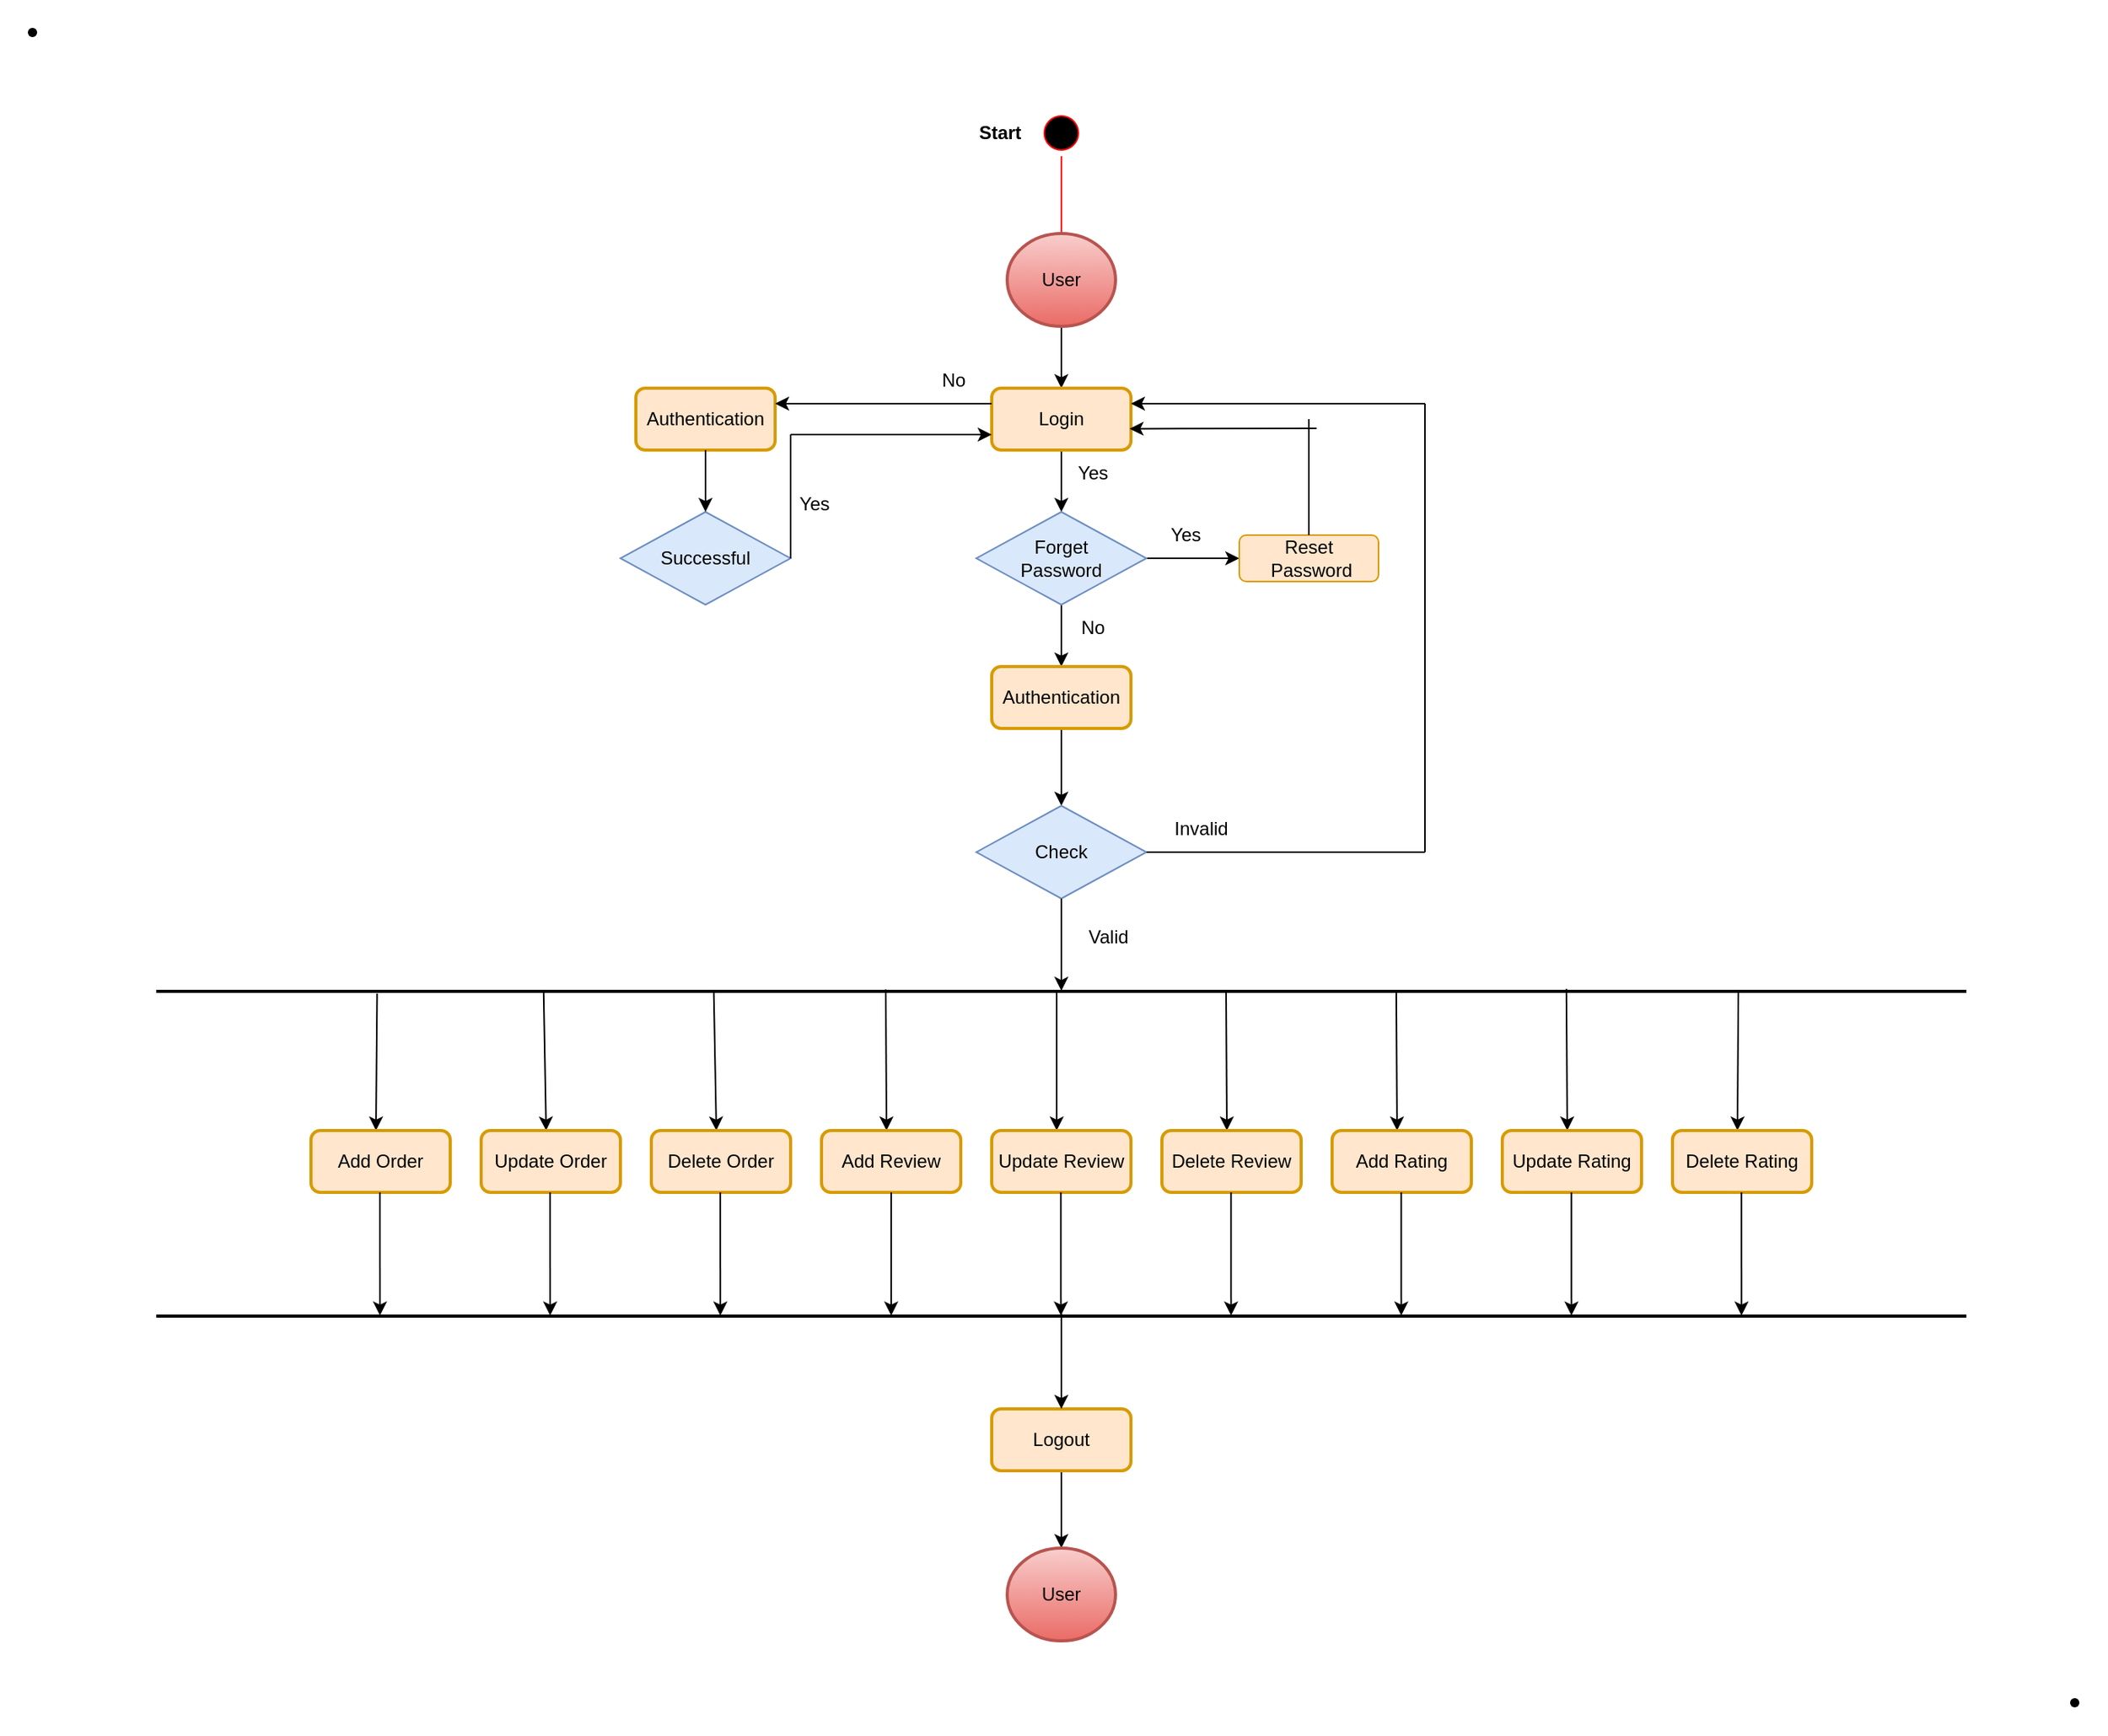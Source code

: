 <mxfile version="19.0.3" type="device"><diagram id="5uDqOfPF0bqkKTq2t3dQ" name="Page-1"><mxGraphModel dx="2128" dy="1506" grid="1" gridSize="10" guides="1" tooltips="1" connect="1" arrows="1" fold="1" page="0" pageScale="1" pageWidth="1169" pageHeight="827" math="0" shadow="0"><root><mxCell id="0"/><mxCell id="1" parent="0"/><mxCell id="DjFNMvES4r2fMiAzMz3C-5" value="" style="ellipse;html=1;shape=startState;fillColor=#000000;strokeColor=#ff0000;" vertex="1" parent="1"><mxGeometry x="410" y="-70" width="30" height="30" as="geometry"/></mxCell><mxCell id="DjFNMvES4r2fMiAzMz3C-6" value="" style="edgeStyle=orthogonalEdgeStyle;html=1;verticalAlign=bottom;endArrow=open;endSize=8;strokeColor=#ff0000;rounded=0;" edge="1" source="DjFNMvES4r2fMiAzMz3C-5" parent="1"><mxGeometry relative="1" as="geometry"><mxPoint x="425" y="30" as="targetPoint"/></mxGeometry></mxCell><mxCell id="DjFNMvES4r2fMiAzMz3C-11" value="" style="edgeStyle=orthogonalEdgeStyle;rounded=0;orthogonalLoop=1;jettySize=auto;html=1;" edge="1" parent="1" source="DjFNMvES4r2fMiAzMz3C-9" target="DjFNMvES4r2fMiAzMz3C-10"><mxGeometry relative="1" as="geometry"/></mxCell><mxCell id="DjFNMvES4r2fMiAzMz3C-9" value="User" style="strokeWidth=2;html=1;shape=mxgraph.flowchart.start_2;whiteSpace=wrap;fillColor=#f8cecc;gradientColor=#ea6b66;strokeColor=#b85450;" vertex="1" parent="1"><mxGeometry x="390" y="10" width="70" height="60" as="geometry"/></mxCell><mxCell id="DjFNMvES4r2fMiAzMz3C-13" value="" style="edgeStyle=orthogonalEdgeStyle;rounded=0;orthogonalLoop=1;jettySize=auto;html=1;" edge="1" parent="1" source="DjFNMvES4r2fMiAzMz3C-10" target="DjFNMvES4r2fMiAzMz3C-12"><mxGeometry relative="1" as="geometry"/></mxCell><mxCell id="DjFNMvES4r2fMiAzMz3C-10" value="Login" style="rounded=1;whiteSpace=wrap;html=1;strokeWidth=2;fillColor=#ffe6cc;strokeColor=#d79b00;" vertex="1" parent="1"><mxGeometry x="380" y="110" width="90" height="40" as="geometry"/></mxCell><mxCell id="DjFNMvES4r2fMiAzMz3C-15" value="" style="edgeStyle=orthogonalEdgeStyle;rounded=0;orthogonalLoop=1;jettySize=auto;html=1;" edge="1" parent="1" source="DjFNMvES4r2fMiAzMz3C-12" target="DjFNMvES4r2fMiAzMz3C-14"><mxGeometry relative="1" as="geometry"/></mxCell><mxCell id="DjFNMvES4r2fMiAzMz3C-19" value="" style="edgeStyle=orthogonalEdgeStyle;rounded=0;orthogonalLoop=1;jettySize=auto;html=1;" edge="1" parent="1" source="DjFNMvES4r2fMiAzMz3C-12" target="DjFNMvES4r2fMiAzMz3C-18"><mxGeometry relative="1" as="geometry"/></mxCell><mxCell id="DjFNMvES4r2fMiAzMz3C-12" value="Forget&lt;br&gt;Password" style="shape=rhombus;perimeter=rhombusPerimeter;whiteSpace=wrap;html=1;align=center;fillColor=#dae8fc;strokeColor=#6c8ebf;" vertex="1" parent="1"><mxGeometry x="370" y="190" width="110" height="60" as="geometry"/></mxCell><mxCell id="DjFNMvES4r2fMiAzMz3C-14" value="Reset&lt;br&gt;&amp;nbsp;Password" style="rounded=1;whiteSpace=wrap;html=1;fillColor=#ffe6cc;strokeColor=#d79b00;" vertex="1" parent="1"><mxGeometry x="540" y="205" width="90" height="30" as="geometry"/></mxCell><mxCell id="DjFNMvES4r2fMiAzMz3C-16" value="" style="endArrow=classic;html=1;rounded=0;entryX=0.99;entryY=0.655;entryDx=0;entryDy=0;entryPerimeter=0;" edge="1" parent="1" target="DjFNMvES4r2fMiAzMz3C-10"><mxGeometry width="50" height="50" relative="1" as="geometry"><mxPoint x="590" y="136" as="sourcePoint"/><mxPoint x="585" y="120" as="targetPoint"/></mxGeometry></mxCell><mxCell id="DjFNMvES4r2fMiAzMz3C-17" value="" style="endArrow=none;html=1;rounded=0;exitX=0.5;exitY=0;exitDx=0;exitDy=0;" edge="1" parent="1" source="DjFNMvES4r2fMiAzMz3C-14"><mxGeometry width="50" height="50" relative="1" as="geometry"><mxPoint x="500" y="180" as="sourcePoint"/><mxPoint x="585" y="130" as="targetPoint"/></mxGeometry></mxCell><mxCell id="DjFNMvES4r2fMiAzMz3C-21" value="" style="edgeStyle=orthogonalEdgeStyle;rounded=0;orthogonalLoop=1;jettySize=auto;html=1;" edge="1" parent="1" source="DjFNMvES4r2fMiAzMz3C-18" target="DjFNMvES4r2fMiAzMz3C-20"><mxGeometry relative="1" as="geometry"/></mxCell><mxCell id="DjFNMvES4r2fMiAzMz3C-18" value="Authentication" style="rounded=1;whiteSpace=wrap;html=1;strokeWidth=2;fillColor=#ffe6cc;strokeColor=#d79b00;" vertex="1" parent="1"><mxGeometry x="380" y="290" width="90" height="40" as="geometry"/></mxCell><mxCell id="DjFNMvES4r2fMiAzMz3C-20" value="Check" style="shape=rhombus;perimeter=rhombusPerimeter;whiteSpace=wrap;html=1;align=center;fillColor=#dae8fc;strokeColor=#6c8ebf;" vertex="1" parent="1"><mxGeometry x="370" y="380" width="110" height="60" as="geometry"/></mxCell><mxCell id="DjFNMvES4r2fMiAzMz3C-29" value="" style="endArrow=classic;html=1;rounded=0;exitX=0.5;exitY=1;exitDx=0;exitDy=0;entryX=0.5;entryY=0.483;entryDx=0;entryDy=0;entryPerimeter=0;" edge="1" parent="1" source="DjFNMvES4r2fMiAzMz3C-20" target="DjFNMvES4r2fMiAzMz3C-43"><mxGeometry width="50" height="50" relative="1" as="geometry"><mxPoint x="490.0" y="490" as="sourcePoint"/><mxPoint x="430" y="480" as="targetPoint"/></mxGeometry></mxCell><mxCell id="DjFNMvES4r2fMiAzMz3C-32" value="" style="endArrow=classic;html=1;rounded=0;entryX=1;entryY=0.25;entryDx=0;entryDy=0;" edge="1" parent="1" target="DjFNMvES4r2fMiAzMz3C-10"><mxGeometry width="50" height="50" relative="1" as="geometry"><mxPoint x="660" y="120" as="sourcePoint"/><mxPoint x="560" y="230" as="targetPoint"/></mxGeometry></mxCell><mxCell id="DjFNMvES4r2fMiAzMz3C-33" value="" style="endArrow=none;html=1;rounded=0;" edge="1" parent="1"><mxGeometry width="50" height="50" relative="1" as="geometry"><mxPoint x="660" y="410" as="sourcePoint"/><mxPoint x="660" y="120" as="targetPoint"/></mxGeometry></mxCell><mxCell id="DjFNMvES4r2fMiAzMz3C-34" value="" style="endArrow=none;html=1;rounded=0;entryX=1;entryY=0.5;entryDx=0;entryDy=0;" edge="1" parent="1" target="DjFNMvES4r2fMiAzMz3C-20"><mxGeometry width="50" height="50" relative="1" as="geometry"><mxPoint x="660" y="410" as="sourcePoint"/><mxPoint x="560" y="230" as="targetPoint"/></mxGeometry></mxCell><mxCell id="DjFNMvES4r2fMiAzMz3C-35" value="Successful" style="shape=rhombus;perimeter=rhombusPerimeter;whiteSpace=wrap;html=1;align=center;fillColor=#dae8fc;strokeColor=#6c8ebf;" vertex="1" parent="1"><mxGeometry x="140" y="190" width="110" height="60" as="geometry"/></mxCell><mxCell id="DjFNMvES4r2fMiAzMz3C-36" value="" style="endArrow=classic;html=1;rounded=0;entryX=0;entryY=0.75;entryDx=0;entryDy=0;" edge="1" parent="1" target="DjFNMvES4r2fMiAzMz3C-10"><mxGeometry width="50" height="50" relative="1" as="geometry"><mxPoint x="250" y="140" as="sourcePoint"/><mxPoint x="330" y="180" as="targetPoint"/></mxGeometry></mxCell><mxCell id="DjFNMvES4r2fMiAzMz3C-37" value="" style="endArrow=none;html=1;rounded=0;exitX=1;exitY=0.5;exitDx=0;exitDy=0;" edge="1" parent="1" source="DjFNMvES4r2fMiAzMz3C-35"><mxGeometry width="50" height="50" relative="1" as="geometry"><mxPoint x="280" y="230" as="sourcePoint"/><mxPoint x="250" y="140" as="targetPoint"/></mxGeometry></mxCell><mxCell id="DjFNMvES4r2fMiAzMz3C-38" value="Authentication" style="rounded=1;whiteSpace=wrap;html=1;strokeWidth=2;fillColor=#ffe6cc;strokeColor=#d79b00;" vertex="1" parent="1"><mxGeometry x="150" y="110" width="90" height="40" as="geometry"/></mxCell><mxCell id="DjFNMvES4r2fMiAzMz3C-39" value="" style="endArrow=classic;html=1;rounded=0;entryX=1;entryY=0.25;entryDx=0;entryDy=0;exitX=0;exitY=0.25;exitDx=0;exitDy=0;" edge="1" parent="1" source="DjFNMvES4r2fMiAzMz3C-10" target="DjFNMvES4r2fMiAzMz3C-38"><mxGeometry width="50" height="50" relative="1" as="geometry"><mxPoint x="270" y="140" as="sourcePoint"/><mxPoint x="320" y="90" as="targetPoint"/></mxGeometry></mxCell><mxCell id="DjFNMvES4r2fMiAzMz3C-40" value="" style="endArrow=classic;html=1;rounded=0;entryX=0.5;entryY=0;entryDx=0;entryDy=0;exitX=0.5;exitY=1;exitDx=0;exitDy=0;" edge="1" parent="1" source="DjFNMvES4r2fMiAzMz3C-38" target="DjFNMvES4r2fMiAzMz3C-35"><mxGeometry width="50" height="50" relative="1" as="geometry"><mxPoint x="180" y="150" as="sourcePoint"/><mxPoint x="230" y="100" as="targetPoint"/></mxGeometry></mxCell><mxCell id="DjFNMvES4r2fMiAzMz3C-43" value="" style="line;strokeWidth=2;html=1;" vertex="1" parent="1"><mxGeometry x="-160" y="490" width="1170" height="20" as="geometry"/></mxCell><mxCell id="DjFNMvES4r2fMiAzMz3C-45" value="" style="endArrow=classic;html=1;rounded=0;exitX=0.122;exitY=0.57;exitDx=0;exitDy=0;exitPerimeter=0;" edge="1" parent="1" source="DjFNMvES4r2fMiAzMz3C-43"><mxGeometry width="50" height="50" relative="1" as="geometry"><mxPoint x="-18" y="510" as="sourcePoint"/><mxPoint x="-18" y="590" as="targetPoint"/></mxGeometry></mxCell><mxCell id="DjFNMvES4r2fMiAzMz3C-46" value="Add Order" style="rounded=1;whiteSpace=wrap;html=1;strokeWidth=2;fillColor=#ffe6cc;strokeColor=#d79b00;" vertex="1" parent="1"><mxGeometry x="-60" y="590" width="90" height="40" as="geometry"/></mxCell><mxCell id="DjFNMvES4r2fMiAzMz3C-47" value="" style="endArrow=classic;html=1;rounded=0;exitX=0.214;exitY=0.51;exitDx=0;exitDy=0;exitPerimeter=0;" edge="1" parent="1" source="DjFNMvES4r2fMiAzMz3C-43"><mxGeometry width="50" height="50" relative="1" as="geometry"><mxPoint x="91.03" y="503.76" as="sourcePoint"/><mxPoint x="92" y="590" as="targetPoint"/></mxGeometry></mxCell><mxCell id="DjFNMvES4r2fMiAzMz3C-48" value="Update Order" style="rounded=1;whiteSpace=wrap;html=1;strokeWidth=2;fillColor=#ffe6cc;strokeColor=#d79b00;" vertex="1" parent="1"><mxGeometry x="50" y="590" width="90" height="40" as="geometry"/></mxCell><mxCell id="DjFNMvES4r2fMiAzMz3C-49" value="" style="endArrow=classic;html=1;rounded=0;exitX=0.308;exitY=0.53;exitDx=0;exitDy=0;exitPerimeter=0;" edge="1" parent="1" source="DjFNMvES4r2fMiAzMz3C-43"><mxGeometry width="50" height="50" relative="1" as="geometry"><mxPoint x="201.03" y="503.76" as="sourcePoint"/><mxPoint x="202" y="590" as="targetPoint"/></mxGeometry></mxCell><mxCell id="DjFNMvES4r2fMiAzMz3C-50" value="Delete Order" style="rounded=1;whiteSpace=wrap;html=1;strokeWidth=2;fillColor=#ffe6cc;strokeColor=#d79b00;" vertex="1" parent="1"><mxGeometry x="160" y="590" width="90" height="40" as="geometry"/></mxCell><mxCell id="DjFNMvES4r2fMiAzMz3C-61" value="" style="endArrow=classic;html=1;rounded=0;exitX=0.403;exitY=0.439;exitDx=0;exitDy=0;exitPerimeter=0;" edge="1" parent="1" source="DjFNMvES4r2fMiAzMz3C-43"><mxGeometry width="50" height="50" relative="1" as="geometry"><mxPoint x="312" y="510" as="sourcePoint"/><mxPoint x="312" y="590" as="targetPoint"/></mxGeometry></mxCell><mxCell id="DjFNMvES4r2fMiAzMz3C-62" value="Add Review" style="rounded=1;whiteSpace=wrap;html=1;strokeWidth=2;fillColor=#ffe6cc;strokeColor=#d79b00;" vertex="1" parent="1"><mxGeometry x="270" y="590" width="90" height="40" as="geometry"/></mxCell><mxCell id="DjFNMvES4r2fMiAzMz3C-63" value="" style="endArrow=classic;html=1;rounded=0;" edge="1" parent="1"><mxGeometry width="50" height="50" relative="1" as="geometry"><mxPoint x="422" y="500" as="sourcePoint"/><mxPoint x="422" y="590" as="targetPoint"/></mxGeometry></mxCell><mxCell id="DjFNMvES4r2fMiAzMz3C-64" value="Update Review" style="rounded=1;whiteSpace=wrap;html=1;strokeWidth=2;fillColor=#ffe6cc;strokeColor=#d79b00;" vertex="1" parent="1"><mxGeometry x="380" y="590" width="90" height="40" as="geometry"/></mxCell><mxCell id="DjFNMvES4r2fMiAzMz3C-65" value="" style="endArrow=classic;html=1;rounded=0;exitX=0.591;exitY=0.471;exitDx=0;exitDy=0;exitPerimeter=0;" edge="1" parent="1" source="DjFNMvES4r2fMiAzMz3C-43"><mxGeometry width="50" height="50" relative="1" as="geometry"><mxPoint x="531.03" y="503.76" as="sourcePoint"/><mxPoint x="532" y="590" as="targetPoint"/></mxGeometry></mxCell><mxCell id="DjFNMvES4r2fMiAzMz3C-66" value="Delete Review" style="rounded=1;whiteSpace=wrap;html=1;strokeWidth=2;fillColor=#ffe6cc;strokeColor=#d79b00;" vertex="1" parent="1"><mxGeometry x="490" y="590" width="90" height="40" as="geometry"/></mxCell><mxCell id="DjFNMvES4r2fMiAzMz3C-67" value="" style="endArrow=classic;html=1;rounded=0;exitX=0.685;exitY=0.5;exitDx=0;exitDy=0;exitPerimeter=0;" edge="1" parent="1" source="DjFNMvES4r2fMiAzMz3C-43"><mxGeometry width="50" height="50" relative="1" as="geometry"><mxPoint x="642" y="510" as="sourcePoint"/><mxPoint x="642" y="590" as="targetPoint"/></mxGeometry></mxCell><mxCell id="DjFNMvES4r2fMiAzMz3C-68" value="Add Rating" style="rounded=1;whiteSpace=wrap;html=1;strokeWidth=2;fillColor=#ffe6cc;strokeColor=#d79b00;" vertex="1" parent="1"><mxGeometry x="600" y="590" width="90" height="40" as="geometry"/></mxCell><mxCell id="DjFNMvES4r2fMiAzMz3C-69" value="" style="endArrow=classic;html=1;rounded=0;exitX=0.779;exitY=0.416;exitDx=0;exitDy=0;exitPerimeter=0;" edge="1" parent="1" source="DjFNMvES4r2fMiAzMz3C-43"><mxGeometry width="50" height="50" relative="1" as="geometry"><mxPoint x="751.03" y="503.76" as="sourcePoint"/><mxPoint x="752" y="590" as="targetPoint"/></mxGeometry></mxCell><mxCell id="DjFNMvES4r2fMiAzMz3C-70" value="Update Rating" style="rounded=1;whiteSpace=wrap;html=1;strokeWidth=2;fillColor=#ffe6cc;strokeColor=#d79b00;" vertex="1" parent="1"><mxGeometry x="710" y="590" width="90" height="40" as="geometry"/></mxCell><mxCell id="DjFNMvES4r2fMiAzMz3C-71" value="" style="endArrow=classic;html=1;rounded=0;exitX=0.874;exitY=0.45;exitDx=0;exitDy=0;exitPerimeter=0;" edge="1" parent="1" source="DjFNMvES4r2fMiAzMz3C-43"><mxGeometry width="50" height="50" relative="1" as="geometry"><mxPoint x="861.03" y="503.76" as="sourcePoint"/><mxPoint x="862" y="590" as="targetPoint"/></mxGeometry></mxCell><mxCell id="DjFNMvES4r2fMiAzMz3C-72" value="Delete Rating" style="rounded=1;whiteSpace=wrap;html=1;strokeWidth=2;fillColor=#ffe6cc;strokeColor=#d79b00;" vertex="1" parent="1"><mxGeometry x="820" y="590" width="90" height="40" as="geometry"/></mxCell><mxCell id="DjFNMvES4r2fMiAzMz3C-73" value="" style="line;strokeWidth=2;html=1;" vertex="1" parent="1"><mxGeometry x="-160" y="700" width="1170" height="20" as="geometry"/></mxCell><mxCell id="DjFNMvES4r2fMiAzMz3C-74" value="" style="endArrow=classic;html=1;rounded=0;exitX=0.5;exitY=1;exitDx=0;exitDy=0;entryX=0.406;entryY=0.481;entryDx=0;entryDy=0;entryPerimeter=0;" edge="1" parent="1" source="DjFNMvES4r2fMiAzMz3C-62" target="DjFNMvES4r2fMiAzMz3C-73"><mxGeometry width="50" height="50" relative="1" as="geometry"><mxPoint x="350" y="660" as="sourcePoint"/><mxPoint x="400" y="610" as="targetPoint"/></mxGeometry></mxCell><mxCell id="DjFNMvES4r2fMiAzMz3C-76" value="" style="endArrow=classic;html=1;rounded=0;exitX=0.5;exitY=1;exitDx=0;exitDy=0;entryX=0.406;entryY=0.481;entryDx=0;entryDy=0;entryPerimeter=0;" edge="1" parent="1"><mxGeometry width="50" height="50" relative="1" as="geometry"><mxPoint x="424.69" y="630.0" as="sourcePoint"/><mxPoint x="424.71" y="709.62" as="targetPoint"/></mxGeometry></mxCell><mxCell id="DjFNMvES4r2fMiAzMz3C-77" value="" style="endArrow=classic;html=1;rounded=0;exitX=0.5;exitY=1;exitDx=0;exitDy=0;entryX=0.406;entryY=0.481;entryDx=0;entryDy=0;entryPerimeter=0;" edge="1" parent="1"><mxGeometry width="50" height="50" relative="1" as="geometry"><mxPoint x="534.69" y="630.0" as="sourcePoint"/><mxPoint x="534.71" y="709.62" as="targetPoint"/></mxGeometry></mxCell><mxCell id="DjFNMvES4r2fMiAzMz3C-78" value="" style="endArrow=classic;html=1;rounded=0;exitX=0.5;exitY=1;exitDx=0;exitDy=0;entryX=0.406;entryY=0.481;entryDx=0;entryDy=0;entryPerimeter=0;" edge="1" parent="1"><mxGeometry width="50" height="50" relative="1" as="geometry"><mxPoint x="644.69" y="630.0" as="sourcePoint"/><mxPoint x="644.71" y="709.62" as="targetPoint"/></mxGeometry></mxCell><mxCell id="DjFNMvES4r2fMiAzMz3C-79" value="" style="endArrow=classic;html=1;rounded=0;exitX=0.5;exitY=1;exitDx=0;exitDy=0;entryX=0.406;entryY=0.481;entryDx=0;entryDy=0;entryPerimeter=0;" edge="1" parent="1"><mxGeometry width="50" height="50" relative="1" as="geometry"><mxPoint x="754.69" y="630.0" as="sourcePoint"/><mxPoint x="754.71" y="709.62" as="targetPoint"/></mxGeometry></mxCell><mxCell id="DjFNMvES4r2fMiAzMz3C-80" value="" style="endArrow=classic;html=1;rounded=0;exitX=0.5;exitY=1;exitDx=0;exitDy=0;entryX=0.406;entryY=0.481;entryDx=0;entryDy=0;entryPerimeter=0;" edge="1" parent="1"><mxGeometry width="50" height="50" relative="1" as="geometry"><mxPoint x="204.57" y="630.0" as="sourcePoint"/><mxPoint x="204.59" y="709.62" as="targetPoint"/></mxGeometry></mxCell><mxCell id="DjFNMvES4r2fMiAzMz3C-81" value="" style="endArrow=classic;html=1;rounded=0;exitX=0.5;exitY=1;exitDx=0;exitDy=0;entryX=0.406;entryY=0.481;entryDx=0;entryDy=0;entryPerimeter=0;" edge="1" parent="1"><mxGeometry width="50" height="50" relative="1" as="geometry"><mxPoint x="94.57" y="630.0" as="sourcePoint"/><mxPoint x="94.59" y="709.62" as="targetPoint"/></mxGeometry></mxCell><mxCell id="DjFNMvES4r2fMiAzMz3C-82" value="" style="endArrow=classic;html=1;rounded=0;exitX=0.5;exitY=1;exitDx=0;exitDy=0;entryX=0.406;entryY=0.481;entryDx=0;entryDy=0;entryPerimeter=0;" edge="1" parent="1"><mxGeometry width="50" height="50" relative="1" as="geometry"><mxPoint x="-15.43" y="630.0" as="sourcePoint"/><mxPoint x="-15.41" y="709.62" as="targetPoint"/></mxGeometry></mxCell><mxCell id="DjFNMvES4r2fMiAzMz3C-84" value="Start" style="text;strokeColor=none;fillColor=none;html=1;fontSize=12;fontStyle=1;verticalAlign=middle;align=center;" vertex="1" parent="1"><mxGeometry x="360" y="-70" width="50" height="30" as="geometry"/></mxCell><mxCell id="DjFNMvES4r2fMiAzMz3C-93" value="" style="edgeStyle=orthogonalEdgeStyle;rounded=0;orthogonalLoop=1;jettySize=auto;html=1;fontSize=12;" edge="1" parent="1" source="DjFNMvES4r2fMiAzMz3C-87" target="DjFNMvES4r2fMiAzMz3C-92"><mxGeometry relative="1" as="geometry"/></mxCell><mxCell id="DjFNMvES4r2fMiAzMz3C-87" value="Logout" style="rounded=1;whiteSpace=wrap;html=1;strokeWidth=2;fillColor=#ffe6cc;strokeColor=#d79b00;" vertex="1" parent="1"><mxGeometry x="380" y="770" width="90" height="40" as="geometry"/></mxCell><mxCell id="DjFNMvES4r2fMiAzMz3C-88" value="&lt;span style=&quot;font-weight: 400;&quot;&gt;Invalid&lt;/span&gt;" style="text;strokeColor=none;fillColor=none;html=1;fontSize=12;fontStyle=1;verticalAlign=middle;align=center;" vertex="1" parent="1"><mxGeometry x="490" y="380" width="50" height="30" as="geometry"/></mxCell><mxCell id="DjFNMvES4r2fMiAzMz3C-90" value="" style="endArrow=classic;html=1;rounded=0;entryX=0.5;entryY=0;entryDx=0;entryDy=0;exitX=0.5;exitY=0.408;exitDx=0;exitDy=0;exitPerimeter=0;" edge="1" parent="1" source="DjFNMvES4r2fMiAzMz3C-73" target="DjFNMvES4r2fMiAzMz3C-87"><mxGeometry width="50" height="50" relative="1" as="geometry"><mxPoint x="410" y="730" as="sourcePoint"/><mxPoint x="434.71" y="719.62" as="targetPoint"/></mxGeometry></mxCell><mxCell id="DjFNMvES4r2fMiAzMz3C-92" value="User" style="strokeWidth=2;html=1;shape=mxgraph.flowchart.start_2;whiteSpace=wrap;fillColor=#f8cecc;gradientColor=#ea6b66;strokeColor=#b85450;" vertex="1" parent="1"><mxGeometry x="390" y="860" width="70" height="60" as="geometry"/></mxCell><mxCell id="DjFNMvES4r2fMiAzMz3C-94" value="" style="endArrow=classic;html=1;rounded=0;exitX=0.5;exitY=1;exitDx=0;exitDy=0;entryX=0.406;entryY=0.481;entryDx=0;entryDy=0;entryPerimeter=0;" edge="1" parent="1"><mxGeometry width="50" height="50" relative="1" as="geometry"><mxPoint x="864.6" y="630" as="sourcePoint"/><mxPoint x="864.62" y="709.62" as="targetPoint"/></mxGeometry></mxCell><mxCell id="DjFNMvES4r2fMiAzMz3C-95" value="&lt;span style=&quot;font-weight: normal;&quot;&gt;Valid&lt;/span&gt;" style="text;strokeColor=none;fillColor=none;html=1;fontSize=12;fontStyle=1;verticalAlign=middle;align=center;" vertex="1" parent="1"><mxGeometry x="430" y="450" width="50" height="30" as="geometry"/></mxCell><mxCell id="DjFNMvES4r2fMiAzMz3C-96" value="&lt;span style=&quot;font-weight: 400;&quot;&gt;No&lt;/span&gt;" style="text;strokeColor=none;fillColor=none;html=1;fontSize=12;fontStyle=1;verticalAlign=middle;align=center;" vertex="1" parent="1"><mxGeometry x="420" y="250" width="50" height="30" as="geometry"/></mxCell><mxCell id="DjFNMvES4r2fMiAzMz3C-97" value="&lt;span style=&quot;font-weight: 400;&quot;&gt;Yes&lt;/span&gt;" style="text;strokeColor=none;fillColor=none;html=1;fontSize=12;fontStyle=1;verticalAlign=middle;align=center;" vertex="1" parent="1"><mxGeometry x="480" y="190" width="50" height="30" as="geometry"/></mxCell><mxCell id="DjFNMvES4r2fMiAzMz3C-98" value="&lt;span style=&quot;font-weight: 400;&quot;&gt;Yes&lt;/span&gt;" style="text;strokeColor=none;fillColor=none;html=1;fontSize=12;fontStyle=1;verticalAlign=middle;align=center;" vertex="1" parent="1"><mxGeometry x="420" y="150" width="50" height="30" as="geometry"/></mxCell><mxCell id="DjFNMvES4r2fMiAzMz3C-99" value="&lt;span style=&quot;font-weight: 400;&quot;&gt;No&lt;/span&gt;" style="text;strokeColor=none;fillColor=none;html=1;fontSize=12;fontStyle=1;verticalAlign=middle;align=center;" vertex="1" parent="1"><mxGeometry x="330" y="90" width="50" height="30" as="geometry"/></mxCell><mxCell id="DjFNMvES4r2fMiAzMz3C-100" value="&lt;span style=&quot;font-weight: 400;&quot;&gt;Yes&lt;/span&gt;" style="text;strokeColor=none;fillColor=none;html=1;fontSize=12;fontStyle=1;verticalAlign=middle;align=center;" vertex="1" parent="1"><mxGeometry x="240" y="170" width="50" height="30" as="geometry"/></mxCell><mxCell id="DjFNMvES4r2fMiAzMz3C-101" value="" style="shape=waypoint;sketch=0;fillStyle=solid;size=6;pointerEvents=1;points=[];fillColor=none;resizable=0;rotatable=0;perimeter=centerPerimeter;snapToPoint=1;fontSize=12;" vertex="1" parent="1"><mxGeometry x="-260" y="-140" width="40" height="40" as="geometry"/></mxCell><mxCell id="DjFNMvES4r2fMiAzMz3C-102" value="" style="shape=waypoint;sketch=0;fillStyle=solid;size=6;pointerEvents=1;points=[];fillColor=none;resizable=0;rotatable=0;perimeter=centerPerimeter;snapToPoint=1;fontSize=12;" vertex="1" parent="1"><mxGeometry x="1060" y="940" width="40" height="40" as="geometry"/></mxCell></root></mxGraphModel></diagram></mxfile>
